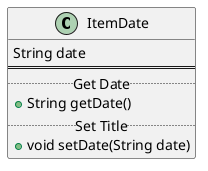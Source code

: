 @startuml
class ItemDate{
String date
==
.. Get Date ..
+ String getDate()
.. Set Title ..
+ void setDate(String date)
}

@enduml